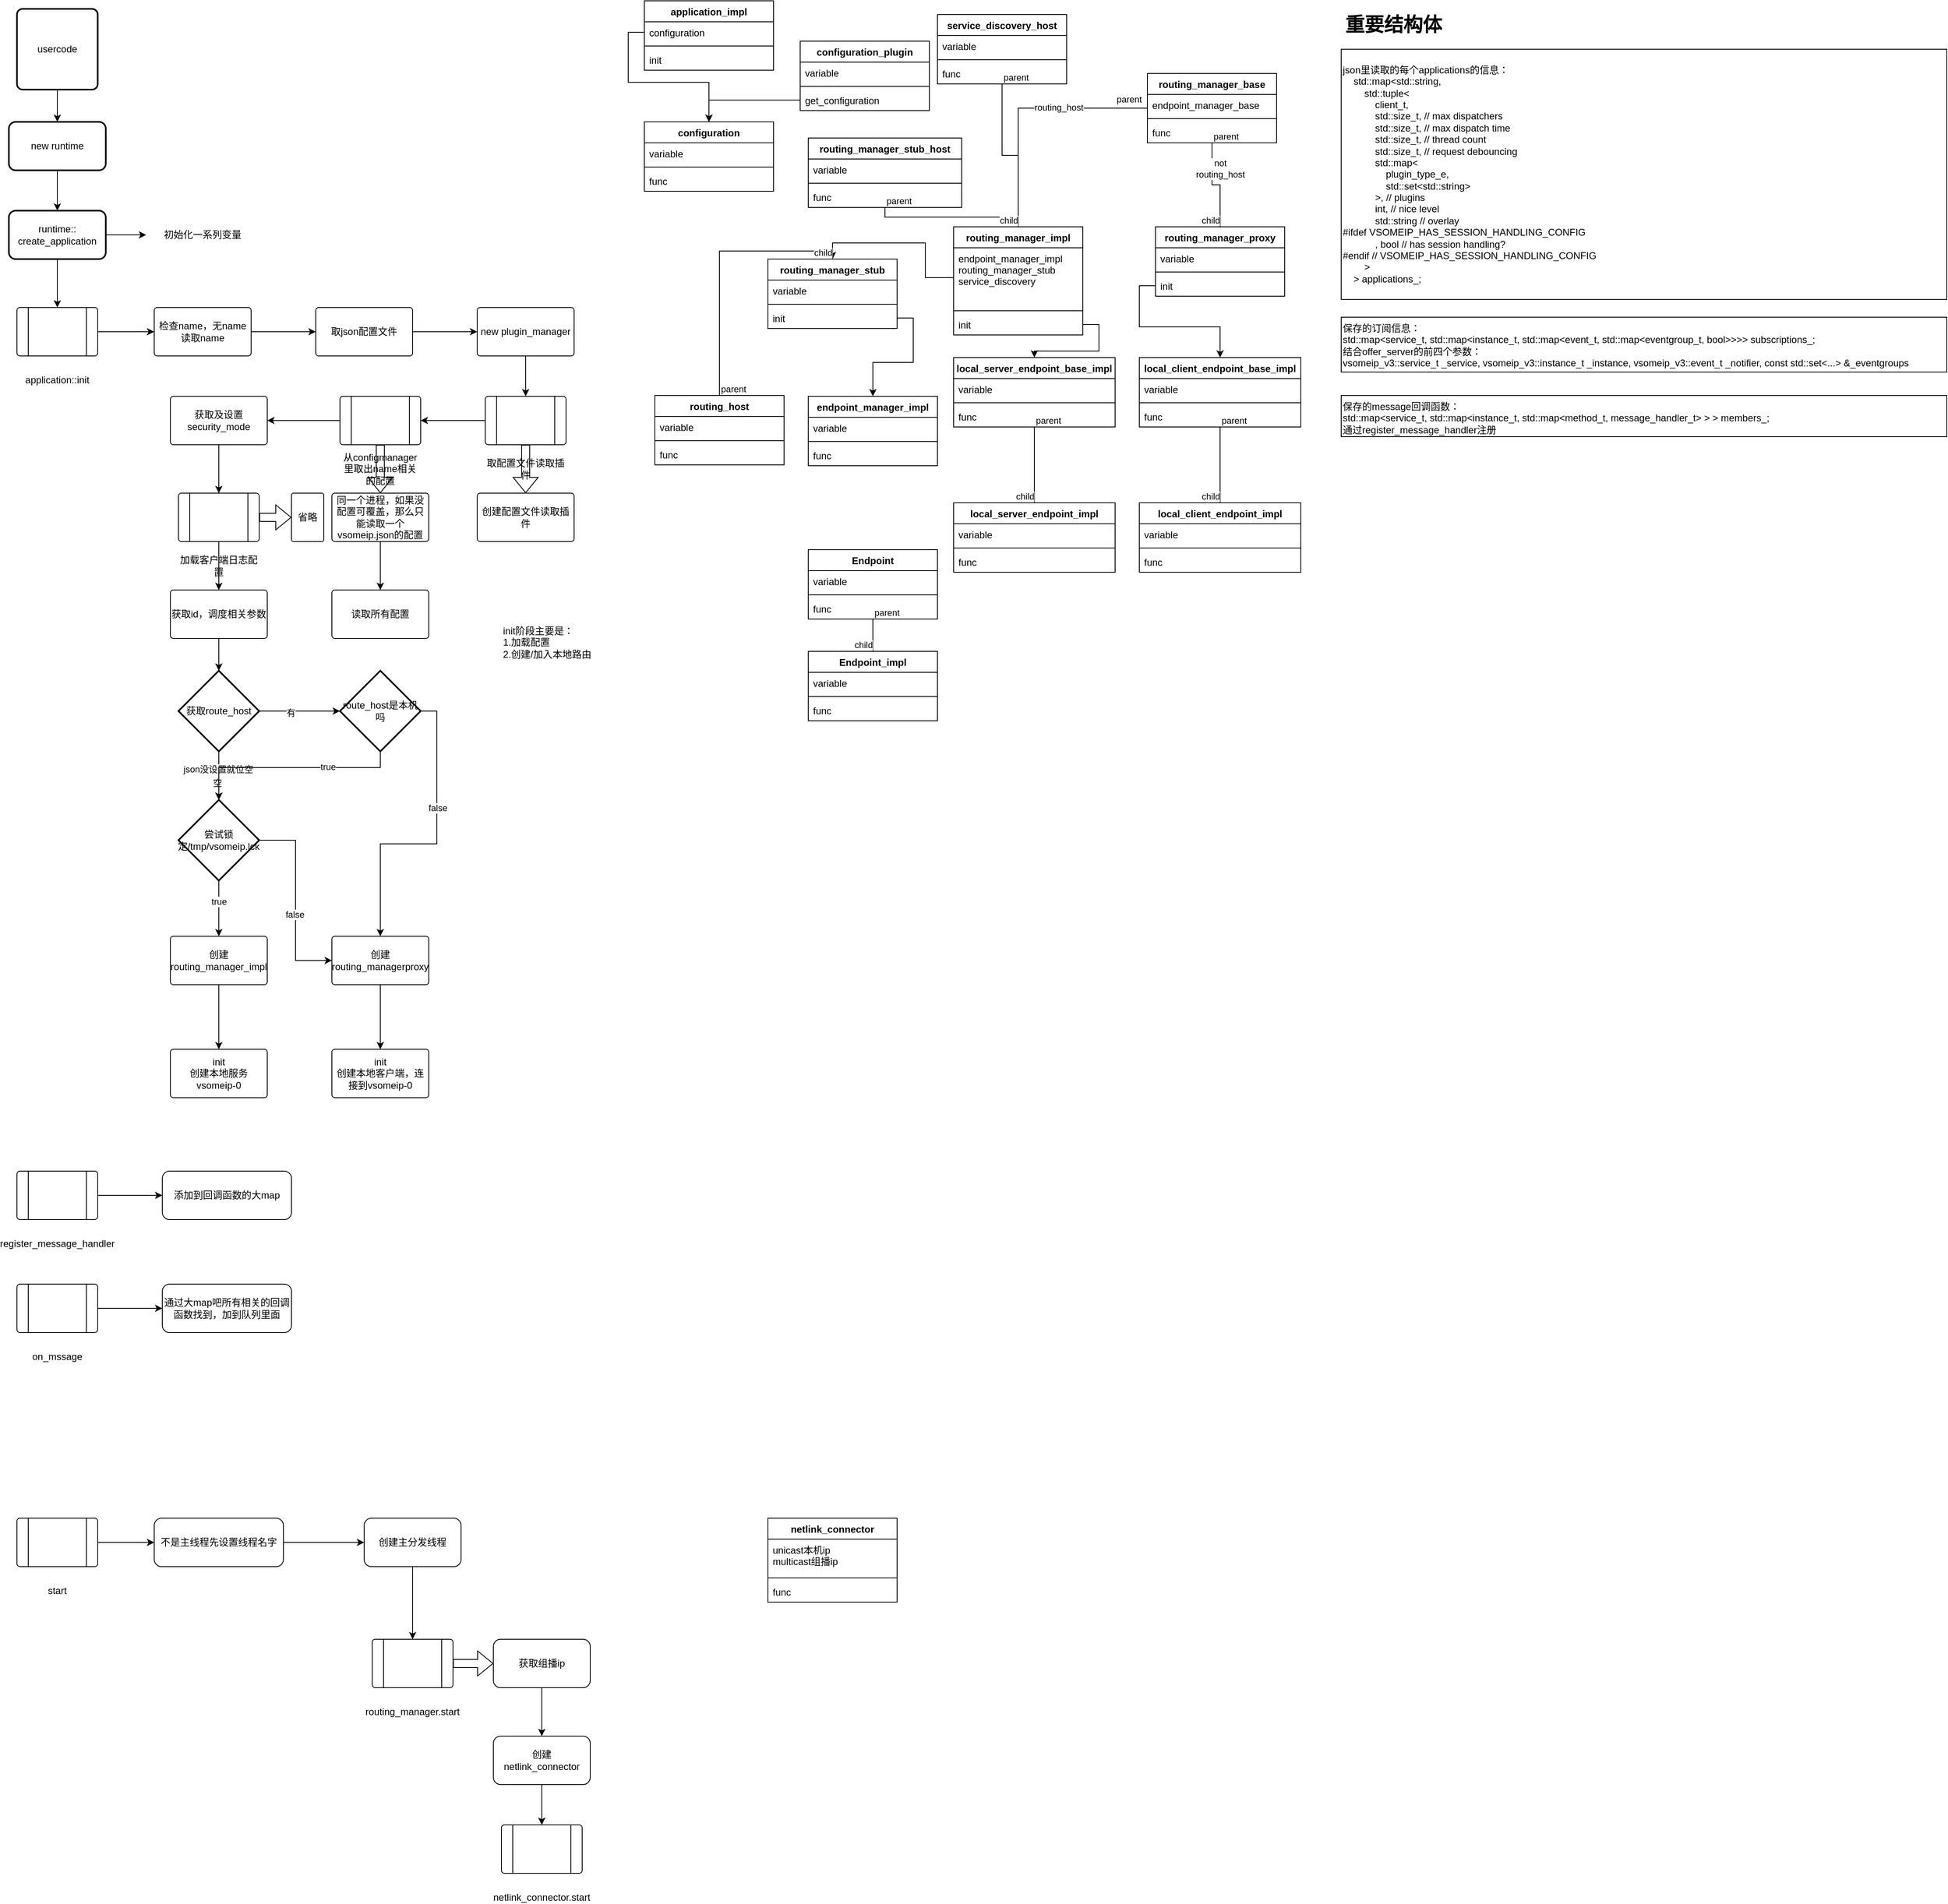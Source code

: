 <mxfile version="18.0.6" type="device"><diagram id="hZ1pwESrEa6yOBvcoKNQ" name="第 1 页"><mxGraphModel dx="1420" dy="855" grid="1" gridSize="10" guides="1" tooltips="1" connect="1" arrows="1" fold="1" page="1" pageScale="1" pageWidth="827" pageHeight="1169" math="0" shadow="0"><root><mxCell id="0"/><mxCell id="1" parent="0"/><mxCell id="PHaHYetW0oinVQVFptwg-19" style="edgeStyle=orthogonalEdgeStyle;rounded=0;orthogonalLoop=1;jettySize=auto;html=1;" parent="1" source="PHaHYetW0oinVQVFptwg-8" target="PHaHYetW0oinVQVFptwg-18" edge="1"><mxGeometry relative="1" as="geometry"/></mxCell><mxCell id="PHaHYetW0oinVQVFptwg-21" value="" style="edgeStyle=orthogonalEdgeStyle;rounded=0;orthogonalLoop=1;jettySize=auto;html=1;entryX=0.5;entryY=0;entryDx=0;entryDy=0;" parent="1" source="PHaHYetW0oinVQVFptwg-8" target="PHaHYetW0oinVQVFptwg-22" edge="1"><mxGeometry relative="1" as="geometry"><mxPoint x="100" y="410" as="targetPoint"/></mxGeometry></mxCell><mxCell id="PHaHYetW0oinVQVFptwg-8" value="runtime:: create_application" style="whiteSpace=wrap;html=1;rounded=1;arcSize=14;strokeWidth=2;" parent="1" vertex="1"><mxGeometry x="40" y="270" width="120" height="60" as="geometry"/></mxCell><mxCell id="PHaHYetW0oinVQVFptwg-15" style="edgeStyle=orthogonalEdgeStyle;rounded=0;orthogonalLoop=1;jettySize=auto;html=1;" parent="1" source="PHaHYetW0oinVQVFptwg-11" target="PHaHYetW0oinVQVFptwg-8" edge="1"><mxGeometry relative="1" as="geometry"/></mxCell><mxCell id="PHaHYetW0oinVQVFptwg-11" value="new runtime" style="whiteSpace=wrap;html=1;rounded=1;arcSize=14;strokeWidth=2;" parent="1" vertex="1"><mxGeometry x="40" y="160" width="120" height="60" as="geometry"/></mxCell><mxCell id="PHaHYetW0oinVQVFptwg-14" style="edgeStyle=orthogonalEdgeStyle;rounded=0;orthogonalLoop=1;jettySize=auto;html=1;" parent="1" source="PHaHYetW0oinVQVFptwg-13" target="PHaHYetW0oinVQVFptwg-11" edge="1"><mxGeometry relative="1" as="geometry"/></mxCell><mxCell id="PHaHYetW0oinVQVFptwg-13" value="usercode" style="rounded=1;whiteSpace=wrap;html=1;absoluteArcSize=1;arcSize=14;strokeWidth=2;" parent="1" vertex="1"><mxGeometry x="50" y="20" width="100" height="100" as="geometry"/></mxCell><mxCell id="PHaHYetW0oinVQVFptwg-18" value="初始化一系列变量" style="text;html=1;strokeColor=none;fillColor=none;align=center;verticalAlign=middle;whiteSpace=wrap;rounded=0;" parent="1" vertex="1"><mxGeometry x="210" y="285" width="140" height="30" as="geometry"/></mxCell><mxCell id="PHaHYetW0oinVQVFptwg-24" value="" style="edgeStyle=orthogonalEdgeStyle;rounded=0;orthogonalLoop=1;jettySize=auto;html=1;" parent="1" source="PHaHYetW0oinVQVFptwg-22" target="PHaHYetW0oinVQVFptwg-23" edge="1"><mxGeometry relative="1" as="geometry"/></mxCell><mxCell id="PHaHYetW0oinVQVFptwg-22" value="application::init" style="verticalLabelPosition=bottom;verticalAlign=middle;html=1;shape=process;whiteSpace=wrap;rounded=1;size=0.14;arcSize=6;" parent="1" vertex="1"><mxGeometry x="50" y="390" width="100" height="60" as="geometry"/></mxCell><mxCell id="PHaHYetW0oinVQVFptwg-26" value="" style="edgeStyle=orthogonalEdgeStyle;rounded=0;orthogonalLoop=1;jettySize=auto;html=1;verticalAlign=middle;" parent="1" source="PHaHYetW0oinVQVFptwg-23" target="PHaHYetW0oinVQVFptwg-25" edge="1"><mxGeometry relative="1" as="geometry"/></mxCell><mxCell id="PHaHYetW0oinVQVFptwg-23" value="检查name，无name读取name" style="whiteSpace=wrap;html=1;verticalAlign=middle;rounded=1;arcSize=6;" parent="1" vertex="1"><mxGeometry x="220" y="390" width="120" height="60" as="geometry"/></mxCell><mxCell id="PHaHYetW0oinVQVFptwg-28" value="" style="edgeStyle=orthogonalEdgeStyle;rounded=0;orthogonalLoop=1;jettySize=auto;html=1;verticalAlign=middle;" parent="1" source="PHaHYetW0oinVQVFptwg-25" target="PHaHYetW0oinVQVFptwg-27" edge="1"><mxGeometry relative="1" as="geometry"/></mxCell><mxCell id="PHaHYetW0oinVQVFptwg-25" value="取json配置文件" style="whiteSpace=wrap;html=1;verticalAlign=middle;rounded=1;arcSize=6;" parent="1" vertex="1"><mxGeometry x="420" y="390" width="120" height="60" as="geometry"/></mxCell><mxCell id="PHaHYetW0oinVQVFptwg-30" value="" style="edgeStyle=orthogonalEdgeStyle;rounded=0;orthogonalLoop=1;jettySize=auto;html=1;entryX=0.5;entryY=0;entryDx=0;entryDy=0;verticalAlign=middle;" parent="1" source="PHaHYetW0oinVQVFptwg-27" target="PHaHYetW0oinVQVFptwg-33" edge="1"><mxGeometry relative="1" as="geometry"><mxPoint x="680" y="500" as="targetPoint"/></mxGeometry></mxCell><mxCell id="PHaHYetW0oinVQVFptwg-27" value="new plugin_manager" style="whiteSpace=wrap;html=1;verticalAlign=middle;rounded=1;arcSize=6;" parent="1" vertex="1"><mxGeometry x="620" y="390" width="120" height="60" as="geometry"/></mxCell><mxCell id="PHaHYetW0oinVQVFptwg-31" value="创建配置文件读取插件" style="whiteSpace=wrap;html=1;verticalAlign=middle;rounded=1;arcSize=6;" parent="1" vertex="1"><mxGeometry x="620" y="620" width="120" height="60" as="geometry"/></mxCell><mxCell id="PHaHYetW0oinVQVFptwg-35" value="" style="edgeStyle=orthogonalEdgeStyle;rounded=0;orthogonalLoop=1;jettySize=auto;html=1;verticalAlign=middle;entryX=1;entryY=0.5;entryDx=0;entryDy=0;" parent="1" source="PHaHYetW0oinVQVFptwg-33" target="PIVDaaYjUaBzCKGBTvKi-3" edge="1"><mxGeometry relative="1" as="geometry"><mxPoint x="560" y="530" as="targetPoint"/></mxGeometry></mxCell><mxCell id="PHaHYetW0oinVQVFptwg-33" value="&lt;span style=&quot;&quot;&gt;取配置文件读取插件&lt;/span&gt;" style="verticalLabelPosition=bottom;verticalAlign=middle;html=1;shape=process;whiteSpace=wrap;rounded=1;size=0.14;arcSize=6;" parent="1" vertex="1"><mxGeometry x="630" y="500" width="100" height="60" as="geometry"/></mxCell><mxCell id="PHaHYetW0oinVQVFptwg-37" value="" style="edgeStyle=orthogonalEdgeStyle;rounded=0;orthogonalLoop=1;jettySize=auto;html=1;verticalAlign=middle;exitX=0;exitY=0.5;exitDx=0;exitDy=0;" parent="1" source="PIVDaaYjUaBzCKGBTvKi-3" target="PHaHYetW0oinVQVFptwg-36" edge="1"><mxGeometry relative="1" as="geometry"><mxPoint x="440" y="530" as="sourcePoint"/></mxGeometry></mxCell><mxCell id="PHaHYetW0oinVQVFptwg-41" style="edgeStyle=orthogonalEdgeStyle;rounded=0;orthogonalLoop=1;jettySize=auto;html=1;" parent="1" source="PHaHYetW0oinVQVFptwg-36" target="PHaHYetW0oinVQVFptwg-38" edge="1"><mxGeometry relative="1" as="geometry"/></mxCell><mxCell id="PHaHYetW0oinVQVFptwg-36" value="获取及设置security_mode" style="whiteSpace=wrap;html=1;verticalAlign=middle;rounded=1;arcSize=6;" parent="1" vertex="1"><mxGeometry x="240" y="500" width="120" height="60" as="geometry"/></mxCell><mxCell id="PHaHYetW0oinVQVFptwg-43" value="" style="edgeStyle=orthogonalEdgeStyle;rounded=0;orthogonalLoop=1;jettySize=auto;html=1;" parent="1" source="PHaHYetW0oinVQVFptwg-38" target="PHaHYetW0oinVQVFptwg-42" edge="1"><mxGeometry relative="1" as="geometry"/></mxCell><mxCell id="PHaHYetW0oinVQVFptwg-38" value="&lt;span style=&quot;&quot;&gt;加载客户端日志配置&lt;/span&gt;" style="verticalLabelPosition=bottom;verticalAlign=middle;html=1;shape=process;whiteSpace=wrap;rounded=1;size=0.14;arcSize=6;" parent="1" vertex="1"><mxGeometry x="250" y="620" width="100" height="60" as="geometry"/></mxCell><mxCell id="PHaHYetW0oinVQVFptwg-45" value="" style="edgeStyle=orthogonalEdgeStyle;rounded=0;orthogonalLoop=1;jettySize=auto;html=1;entryX=0.5;entryY=0;entryDx=0;entryDy=0;entryPerimeter=0;" parent="1" source="PHaHYetW0oinVQVFptwg-42" target="PHaHYetW0oinVQVFptwg-48" edge="1"><mxGeometry relative="1" as="geometry"><mxPoint x="480" y="740" as="targetPoint"/></mxGeometry></mxCell><mxCell id="PHaHYetW0oinVQVFptwg-42" value="获取id，调度相关参数" style="whiteSpace=wrap;html=1;rounded=1;arcSize=6;" parent="1" vertex="1"><mxGeometry x="240" y="740" width="120" height="60" as="geometry"/></mxCell><mxCell id="PHaHYetW0oinVQVFptwg-50" value="" style="edgeStyle=orthogonalEdgeStyle;rounded=0;orthogonalLoop=1;jettySize=auto;html=1;entryX=0.5;entryY=0;entryDx=0;entryDy=0;entryPerimeter=0;" parent="1" source="PHaHYetW0oinVQVFptwg-48" target="PHaHYetW0oinVQVFptwg-54" edge="1"><mxGeometry relative="1" as="geometry"><mxPoint x="300" y="1100" as="targetPoint"/></mxGeometry></mxCell><mxCell id="PHaHYetW0oinVQVFptwg-52" value="json没设置就位空" style="edgeLabel;html=1;align=center;verticalAlign=middle;resizable=0;points=[];" parent="PHaHYetW0oinVQVFptwg-50" vertex="1" connectable="0"><mxGeometry x="-0.27" y="-1" relative="1" as="geometry"><mxPoint as="offset"/></mxGeometry></mxCell><mxCell id="PHaHYetW0oinVQVFptwg-53" value="空" style="edgeLabel;html=1;align=center;verticalAlign=middle;resizable=0;points=[];" parent="PHaHYetW0oinVQVFptwg-50" vertex="1" connectable="0"><mxGeometry x="0.287" y="-2" relative="1" as="geometry"><mxPoint as="offset"/></mxGeometry></mxCell><mxCell id="h8trxoPsReMonBOY_oWZ-170" value="" style="edgeStyle=orthogonalEdgeStyle;rounded=0;orthogonalLoop=1;jettySize=auto;html=1;" edge="1" parent="1" source="PHaHYetW0oinVQVFptwg-48" target="h8trxoPsReMonBOY_oWZ-169"><mxGeometry relative="1" as="geometry"/></mxCell><mxCell id="h8trxoPsReMonBOY_oWZ-171" value="有" style="edgeLabel;html=1;align=center;verticalAlign=middle;resizable=0;points=[];" vertex="1" connectable="0" parent="h8trxoPsReMonBOY_oWZ-170"><mxGeometry x="-0.219" y="-2" relative="1" as="geometry"><mxPoint as="offset"/></mxGeometry></mxCell><mxCell id="PHaHYetW0oinVQVFptwg-48" value="获取route_host" style="strokeWidth=2;html=1;shape=mxgraph.flowchart.decision;whiteSpace=wrap;" parent="1" vertex="1"><mxGeometry x="250" y="840" width="100" height="100" as="geometry"/></mxCell><mxCell id="PIVDaaYjUaBzCKGBTvKi-10" style="edgeStyle=orthogonalEdgeStyle;rounded=0;orthogonalLoop=1;jettySize=auto;html=1;" parent="1" source="PHaHYetW0oinVQVFptwg-54" target="PHaHYetW0oinVQVFptwg-58" edge="1"><mxGeometry relative="1" as="geometry"/></mxCell><mxCell id="PIVDaaYjUaBzCKGBTvKi-11" value="true" style="edgeLabel;html=1;align=center;verticalAlign=middle;resizable=0;points=[];" parent="PIVDaaYjUaBzCKGBTvKi-10" vertex="1" connectable="0"><mxGeometry x="-0.26" relative="1" as="geometry"><mxPoint as="offset"/></mxGeometry></mxCell><mxCell id="PIVDaaYjUaBzCKGBTvKi-14" style="edgeStyle=orthogonalEdgeStyle;rounded=0;orthogonalLoop=1;jettySize=auto;html=1;entryX=0;entryY=0.5;entryDx=0;entryDy=0;" parent="1" source="PHaHYetW0oinVQVFptwg-54" target="PIVDaaYjUaBzCKGBTvKi-13" edge="1"><mxGeometry relative="1" as="geometry"/></mxCell><mxCell id="PIVDaaYjUaBzCKGBTvKi-15" value="false" style="edgeLabel;html=1;align=center;verticalAlign=middle;resizable=0;points=[];" parent="PIVDaaYjUaBzCKGBTvKi-14" vertex="1" connectable="0"><mxGeometry x="0.144" y="-1" relative="1" as="geometry"><mxPoint as="offset"/></mxGeometry></mxCell><mxCell id="PHaHYetW0oinVQVFptwg-54" value="&lt;span style=&quot;&quot;&gt;尝试锁定/tmp/vsomeip.lck&lt;/span&gt;" style="strokeWidth=2;html=1;shape=mxgraph.flowchart.decision;whiteSpace=wrap;" parent="1" vertex="1"><mxGeometry x="250" y="1000" width="100" height="100" as="geometry"/></mxCell><mxCell id="PIVDaaYjUaBzCKGBTvKi-17" value="" style="edgeStyle=orthogonalEdgeStyle;rounded=0;orthogonalLoop=1;jettySize=auto;html=1;" parent="1" source="PHaHYetW0oinVQVFptwg-58" target="PIVDaaYjUaBzCKGBTvKi-16" edge="1"><mxGeometry relative="1" as="geometry"/></mxCell><mxCell id="PHaHYetW0oinVQVFptwg-58" value="创建routing_manager_impl" style="whiteSpace=wrap;html=1;verticalAlign=middle;rounded=1;arcSize=6;" parent="1" vertex="1"><mxGeometry x="240" y="1169" width="120" height="60" as="geometry"/></mxCell><mxCell id="PIVDaaYjUaBzCKGBTvKi-5" value="" style="edgeStyle=orthogonalEdgeStyle;rounded=0;orthogonalLoop=1;jettySize=auto;html=1;" parent="1" source="PIVDaaYjUaBzCKGBTvKi-1" target="PIVDaaYjUaBzCKGBTvKi-4" edge="1"><mxGeometry relative="1" as="geometry"/></mxCell><mxCell id="PIVDaaYjUaBzCKGBTvKi-1" value="&lt;span style=&quot;&quot;&gt;同一个进程，如果没配置可覆盖，那么只能读取一个vsomeip.json的配置&lt;/span&gt;" style="whiteSpace=wrap;html=1;rounded=1;arcSize=6;" parent="1" vertex="1"><mxGeometry x="440" y="620" width="120" height="60" as="geometry"/></mxCell><mxCell id="PIVDaaYjUaBzCKGBTvKi-3" value="从configmanager里取出name相关的配置" style="verticalLabelPosition=bottom;verticalAlign=middle;html=1;shape=process;whiteSpace=wrap;rounded=1;size=0.14;arcSize=6;" parent="1" vertex="1"><mxGeometry x="450" y="500" width="100" height="60" as="geometry"/></mxCell><mxCell id="PIVDaaYjUaBzCKGBTvKi-4" value="读取所有配置" style="whiteSpace=wrap;html=1;rounded=1;arcSize=6;" parent="1" vertex="1"><mxGeometry x="440" y="740" width="120" height="60" as="geometry"/></mxCell><mxCell id="PIVDaaYjUaBzCKGBTvKi-6" value="省略" style="whiteSpace=wrap;html=1;rounded=1;arcSize=6;" parent="1" vertex="1"><mxGeometry x="390" y="620" width="40" height="60" as="geometry"/></mxCell><mxCell id="PIVDaaYjUaBzCKGBTvKi-8" value="&lt;div&gt;init阶段主要是：&lt;/div&gt;&lt;div&gt;1.加载配置&lt;/div&gt;&lt;div&gt;2.创建/加入本地路由&lt;/div&gt;" style="text;html=1;align=left;verticalAlign=middle;whiteSpace=wrap;rounded=0;strokeColor=none;" parent="1" vertex="1"><mxGeometry x="650" y="740" width="160" height="130" as="geometry"/></mxCell><mxCell id="h8trxoPsReMonBOY_oWZ-166" value="" style="edgeStyle=orthogonalEdgeStyle;rounded=0;orthogonalLoop=1;jettySize=auto;html=1;" edge="1" parent="1" source="PIVDaaYjUaBzCKGBTvKi-13" target="h8trxoPsReMonBOY_oWZ-165"><mxGeometry relative="1" as="geometry"/></mxCell><mxCell id="PIVDaaYjUaBzCKGBTvKi-13" value="创建routing_managerproxy" style="whiteSpace=wrap;html=1;verticalAlign=middle;rounded=1;arcSize=6;" parent="1" vertex="1"><mxGeometry x="440" y="1169" width="120" height="60" as="geometry"/></mxCell><mxCell id="PIVDaaYjUaBzCKGBTvKi-16" value="init&lt;br&gt;创建本地服务vsomeip-0" style="whiteSpace=wrap;html=1;rounded=1;arcSize=6;" parent="1" vertex="1"><mxGeometry x="240" y="1309" width="120" height="60" as="geometry"/></mxCell><mxCell id="h8trxoPsReMonBOY_oWZ-46" value="application_impl" style="swimlane;fontStyle=1;align=center;verticalAlign=top;childLayout=stackLayout;horizontal=1;startSize=26;horizontalStack=0;resizeParent=1;resizeParentMax=0;resizeLast=0;collapsible=1;marginBottom=0;" vertex="1" parent="1"><mxGeometry x="827" y="10" width="160" height="86" as="geometry"/></mxCell><mxCell id="h8trxoPsReMonBOY_oWZ-47" value="configuration&#10;&#10;" style="text;strokeColor=none;fillColor=none;align=left;verticalAlign=top;spacingLeft=4;spacingRight=4;overflow=hidden;rotatable=0;points=[[0,0.5],[1,0.5]];portConstraint=eastwest;" vertex="1" parent="h8trxoPsReMonBOY_oWZ-46"><mxGeometry y="26" width="160" height="26" as="geometry"/></mxCell><mxCell id="h8trxoPsReMonBOY_oWZ-48" value="" style="line;strokeWidth=1;fillColor=none;align=left;verticalAlign=middle;spacingTop=-1;spacingLeft=3;spacingRight=3;rotatable=0;labelPosition=right;points=[];portConstraint=eastwest;" vertex="1" parent="h8trxoPsReMonBOY_oWZ-46"><mxGeometry y="52" width="160" height="8" as="geometry"/></mxCell><mxCell id="h8trxoPsReMonBOY_oWZ-49" value="init" style="text;strokeColor=none;fillColor=none;align=left;verticalAlign=top;spacingLeft=4;spacingRight=4;overflow=hidden;rotatable=0;points=[[0,0.5],[1,0.5]];portConstraint=eastwest;" vertex="1" parent="h8trxoPsReMonBOY_oWZ-46"><mxGeometry y="60" width="160" height="26" as="geometry"/></mxCell><mxCell id="h8trxoPsReMonBOY_oWZ-54" value="configuration_plugin&#10;&#10;" style="swimlane;fontStyle=1;align=center;verticalAlign=top;childLayout=stackLayout;horizontal=1;startSize=26;horizontalStack=0;resizeParent=1;resizeParentMax=0;resizeLast=0;collapsible=1;marginBottom=0;" vertex="1" parent="1"><mxGeometry x="1020" y="60" width="160" height="86" as="geometry"/></mxCell><mxCell id="h8trxoPsReMonBOY_oWZ-55" value="variable" style="text;strokeColor=none;fillColor=none;align=left;verticalAlign=top;spacingLeft=4;spacingRight=4;overflow=hidden;rotatable=0;points=[[0,0.5],[1,0.5]];portConstraint=eastwest;" vertex="1" parent="h8trxoPsReMonBOY_oWZ-54"><mxGeometry y="26" width="160" height="26" as="geometry"/></mxCell><mxCell id="h8trxoPsReMonBOY_oWZ-56" value="" style="line;strokeWidth=1;fillColor=none;align=left;verticalAlign=middle;spacingTop=-1;spacingLeft=3;spacingRight=3;rotatable=0;labelPosition=right;points=[];portConstraint=eastwest;" vertex="1" parent="h8trxoPsReMonBOY_oWZ-54"><mxGeometry y="52" width="160" height="8" as="geometry"/></mxCell><mxCell id="h8trxoPsReMonBOY_oWZ-57" value="get_configuration" style="text;strokeColor=none;fillColor=none;align=left;verticalAlign=top;spacingLeft=4;spacingRight=4;overflow=hidden;rotatable=0;points=[[0,0.5],[1,0.5]];portConstraint=eastwest;" vertex="1" parent="h8trxoPsReMonBOY_oWZ-54"><mxGeometry y="60" width="160" height="26" as="geometry"/></mxCell><mxCell id="h8trxoPsReMonBOY_oWZ-58" value="configuration" style="swimlane;fontStyle=1;align=center;verticalAlign=top;childLayout=stackLayout;horizontal=1;startSize=26;horizontalStack=0;resizeParent=1;resizeParentMax=0;resizeLast=0;collapsible=1;marginBottom=0;" vertex="1" parent="1"><mxGeometry x="827" y="160" width="160" height="86" as="geometry"/></mxCell><mxCell id="h8trxoPsReMonBOY_oWZ-59" value="variable" style="text;strokeColor=none;fillColor=none;align=left;verticalAlign=top;spacingLeft=4;spacingRight=4;overflow=hidden;rotatable=0;points=[[0,0.5],[1,0.5]];portConstraint=eastwest;" vertex="1" parent="h8trxoPsReMonBOY_oWZ-58"><mxGeometry y="26" width="160" height="26" as="geometry"/></mxCell><mxCell id="h8trxoPsReMonBOY_oWZ-60" value="" style="line;strokeWidth=1;fillColor=none;align=left;verticalAlign=middle;spacingTop=-1;spacingLeft=3;spacingRight=3;rotatable=0;labelPosition=right;points=[];portConstraint=eastwest;" vertex="1" parent="h8trxoPsReMonBOY_oWZ-58"><mxGeometry y="52" width="160" height="8" as="geometry"/></mxCell><mxCell id="h8trxoPsReMonBOY_oWZ-61" value="func" style="text;strokeColor=none;fillColor=none;align=left;verticalAlign=top;spacingLeft=4;spacingRight=4;overflow=hidden;rotatable=0;points=[[0,0.5],[1,0.5]];portConstraint=eastwest;" vertex="1" parent="h8trxoPsReMonBOY_oWZ-58"><mxGeometry y="60" width="160" height="26" as="geometry"/></mxCell><mxCell id="h8trxoPsReMonBOY_oWZ-62" value="routing_manager_impl" style="swimlane;fontStyle=1;align=center;verticalAlign=top;childLayout=stackLayout;horizontal=1;startSize=26;horizontalStack=0;resizeParent=1;resizeParentMax=0;resizeLast=0;collapsible=1;marginBottom=0;" vertex="1" parent="1"><mxGeometry x="1210" y="290" width="160" height="134" as="geometry"/></mxCell><mxCell id="h8trxoPsReMonBOY_oWZ-63" value="endpoint_manager_impl&#10;routing_manager_stub&#10;service_discovery" style="text;strokeColor=none;fillColor=none;align=left;verticalAlign=top;spacingLeft=4;spacingRight=4;overflow=hidden;rotatable=0;points=[[0,0.5],[1,0.5]];portConstraint=eastwest;" vertex="1" parent="h8trxoPsReMonBOY_oWZ-62"><mxGeometry y="26" width="160" height="74" as="geometry"/></mxCell><mxCell id="h8trxoPsReMonBOY_oWZ-64" value="" style="line;strokeWidth=1;fillColor=none;align=left;verticalAlign=middle;spacingTop=-1;spacingLeft=3;spacingRight=3;rotatable=0;labelPosition=right;points=[];portConstraint=eastwest;" vertex="1" parent="h8trxoPsReMonBOY_oWZ-62"><mxGeometry y="100" width="160" height="8" as="geometry"/></mxCell><mxCell id="h8trxoPsReMonBOY_oWZ-65" value="init" style="text;strokeColor=none;fillColor=none;align=left;verticalAlign=top;spacingLeft=4;spacingRight=4;overflow=hidden;rotatable=0;points=[[0,0.5],[1,0.5]];portConstraint=eastwest;" vertex="1" parent="h8trxoPsReMonBOY_oWZ-62"><mxGeometry y="108" width="160" height="26" as="geometry"/></mxCell><mxCell id="h8trxoPsReMonBOY_oWZ-66" value="routing_manager_base" style="swimlane;fontStyle=1;align=center;verticalAlign=top;childLayout=stackLayout;horizontal=1;startSize=26;horizontalStack=0;resizeParent=1;resizeParentMax=0;resizeLast=0;collapsible=1;marginBottom=0;" vertex="1" parent="1"><mxGeometry x="1450" y="100" width="160" height="86" as="geometry"/></mxCell><mxCell id="h8trxoPsReMonBOY_oWZ-67" value="endpoint_manager_base" style="text;strokeColor=none;fillColor=none;align=left;verticalAlign=top;spacingLeft=4;spacingRight=4;overflow=hidden;rotatable=0;points=[[0,0.5],[1,0.5]];portConstraint=eastwest;" vertex="1" parent="h8trxoPsReMonBOY_oWZ-66"><mxGeometry y="26" width="160" height="26" as="geometry"/></mxCell><mxCell id="h8trxoPsReMonBOY_oWZ-68" value="" style="line;strokeWidth=1;fillColor=none;align=left;verticalAlign=middle;spacingTop=-1;spacingLeft=3;spacingRight=3;rotatable=0;labelPosition=right;points=[];portConstraint=eastwest;" vertex="1" parent="h8trxoPsReMonBOY_oWZ-66"><mxGeometry y="52" width="160" height="8" as="geometry"/></mxCell><mxCell id="h8trxoPsReMonBOY_oWZ-69" value="func" style="text;strokeColor=none;fillColor=none;align=left;verticalAlign=top;spacingLeft=4;spacingRight=4;overflow=hidden;rotatable=0;points=[[0,0.5],[1,0.5]];portConstraint=eastwest;" vertex="1" parent="h8trxoPsReMonBOY_oWZ-66"><mxGeometry y="60" width="160" height="26" as="geometry"/></mxCell><mxCell id="h8trxoPsReMonBOY_oWZ-70" value="endpoint_manager_impl" style="swimlane;fontStyle=1;align=center;verticalAlign=top;childLayout=stackLayout;horizontal=1;startSize=26;horizontalStack=0;resizeParent=1;resizeParentMax=0;resizeLast=0;collapsible=1;marginBottom=0;" vertex="1" parent="1"><mxGeometry x="1030" y="500" width="160" height="86" as="geometry"/></mxCell><mxCell id="h8trxoPsReMonBOY_oWZ-71" value="variable" style="text;strokeColor=none;fillColor=none;align=left;verticalAlign=top;spacingLeft=4;spacingRight=4;overflow=hidden;rotatable=0;points=[[0,0.5],[1,0.5]];portConstraint=eastwest;" vertex="1" parent="h8trxoPsReMonBOY_oWZ-70"><mxGeometry y="26" width="160" height="26" as="geometry"/></mxCell><mxCell id="h8trxoPsReMonBOY_oWZ-72" value="" style="line;strokeWidth=1;fillColor=none;align=left;verticalAlign=middle;spacingTop=-1;spacingLeft=3;spacingRight=3;rotatable=0;labelPosition=right;points=[];portConstraint=eastwest;" vertex="1" parent="h8trxoPsReMonBOY_oWZ-70"><mxGeometry y="52" width="160" height="8" as="geometry"/></mxCell><mxCell id="h8trxoPsReMonBOY_oWZ-73" value="func" style="text;strokeColor=none;fillColor=none;align=left;verticalAlign=top;spacingLeft=4;spacingRight=4;overflow=hidden;rotatable=0;points=[[0,0.5],[1,0.5]];portConstraint=eastwest;" vertex="1" parent="h8trxoPsReMonBOY_oWZ-70"><mxGeometry y="60" width="160" height="26" as="geometry"/></mxCell><mxCell id="h8trxoPsReMonBOY_oWZ-74" value="routing_manager_proxy" style="swimlane;fontStyle=1;align=center;verticalAlign=top;childLayout=stackLayout;horizontal=1;startSize=26;horizontalStack=0;resizeParent=1;resizeParentMax=0;resizeLast=0;collapsible=1;marginBottom=0;" vertex="1" parent="1"><mxGeometry x="1460" y="290" width="160" height="86" as="geometry"/></mxCell><mxCell id="h8trxoPsReMonBOY_oWZ-75" value="variable" style="text;strokeColor=none;fillColor=none;align=left;verticalAlign=top;spacingLeft=4;spacingRight=4;overflow=hidden;rotatable=0;points=[[0,0.5],[1,0.5]];portConstraint=eastwest;" vertex="1" parent="h8trxoPsReMonBOY_oWZ-74"><mxGeometry y="26" width="160" height="26" as="geometry"/></mxCell><mxCell id="h8trxoPsReMonBOY_oWZ-76" value="" style="line;strokeWidth=1;fillColor=none;align=left;verticalAlign=middle;spacingTop=-1;spacingLeft=3;spacingRight=3;rotatable=0;labelPosition=right;points=[];portConstraint=eastwest;" vertex="1" parent="h8trxoPsReMonBOY_oWZ-74"><mxGeometry y="52" width="160" height="8" as="geometry"/></mxCell><mxCell id="h8trxoPsReMonBOY_oWZ-77" value="init" style="text;strokeColor=none;fillColor=none;align=left;verticalAlign=top;spacingLeft=4;spacingRight=4;overflow=hidden;rotatable=0;points=[[0,0.5],[1,0.5]];portConstraint=eastwest;" vertex="1" parent="h8trxoPsReMonBOY_oWZ-74"><mxGeometry y="60" width="160" height="26" as="geometry"/></mxCell><mxCell id="h8trxoPsReMonBOY_oWZ-86" style="edgeStyle=orthogonalEdgeStyle;rounded=0;orthogonalLoop=1;jettySize=auto;html=1;" edge="1" parent="1" source="h8trxoPsReMonBOY_oWZ-47" target="h8trxoPsReMonBOY_oWZ-58"><mxGeometry relative="1" as="geometry"/></mxCell><mxCell id="h8trxoPsReMonBOY_oWZ-87" style="edgeStyle=orthogonalEdgeStyle;rounded=0;orthogonalLoop=1;jettySize=auto;html=1;entryX=0.5;entryY=0;entryDx=0;entryDy=0;" edge="1" parent="1" source="h8trxoPsReMonBOY_oWZ-57" target="h8trxoPsReMonBOY_oWZ-58"><mxGeometry relative="1" as="geometry"/></mxCell><mxCell id="h8trxoPsReMonBOY_oWZ-89" value="" style="endArrow=none;html=1;edgeStyle=orthogonalEdgeStyle;rounded=0;" edge="1" parent="1" source="h8trxoPsReMonBOY_oWZ-66" target="h8trxoPsReMonBOY_oWZ-62"><mxGeometry relative="1" as="geometry"><mxPoint x="1050" y="510" as="sourcePoint"/><mxPoint x="1210" y="510" as="targetPoint"/></mxGeometry></mxCell><mxCell id="h8trxoPsReMonBOY_oWZ-90" value="parent" style="edgeLabel;resizable=0;html=1;align=left;verticalAlign=bottom;" connectable="0" vertex="1" parent="h8trxoPsReMonBOY_oWZ-89"><mxGeometry x="-1" relative="1" as="geometry"><mxPoint x="-40" y="-3" as="offset"/></mxGeometry></mxCell><mxCell id="h8trxoPsReMonBOY_oWZ-91" value="child" style="edgeLabel;resizable=0;html=1;align=right;verticalAlign=bottom;" connectable="0" vertex="1" parent="h8trxoPsReMonBOY_oWZ-89"><mxGeometry x="1" relative="1" as="geometry"/></mxCell><mxCell id="h8trxoPsReMonBOY_oWZ-95" value="routing_host" style="edgeLabel;html=1;align=center;verticalAlign=middle;resizable=0;points=[];" vertex="1" connectable="0" parent="h8trxoPsReMonBOY_oWZ-89"><mxGeometry x="0.311" y="1" relative="1" as="geometry"><mxPoint x="49" y="-42" as="offset"/></mxGeometry></mxCell><mxCell id="h8trxoPsReMonBOY_oWZ-92" value="" style="endArrow=none;html=1;edgeStyle=orthogonalEdgeStyle;rounded=0;entryX=0.5;entryY=0;entryDx=0;entryDy=0;" edge="1" parent="1" source="h8trxoPsReMonBOY_oWZ-66" target="h8trxoPsReMonBOY_oWZ-74"><mxGeometry relative="1" as="geometry"><mxPoint x="1010" y="240" as="sourcePoint"/><mxPoint x="1170" y="240" as="targetPoint"/></mxGeometry></mxCell><mxCell id="h8trxoPsReMonBOY_oWZ-93" value="parent" style="edgeLabel;resizable=0;html=1;align=left;verticalAlign=bottom;" connectable="0" vertex="1" parent="h8trxoPsReMonBOY_oWZ-92"><mxGeometry x="-1" relative="1" as="geometry"/></mxCell><mxCell id="h8trxoPsReMonBOY_oWZ-94" value="child" style="edgeLabel;resizable=0;html=1;align=right;verticalAlign=bottom;" connectable="0" vertex="1" parent="h8trxoPsReMonBOY_oWZ-92"><mxGeometry x="1" relative="1" as="geometry"/></mxCell><mxCell id="h8trxoPsReMonBOY_oWZ-96" value="not&lt;br&gt;routing_host" style="edgeLabel;html=1;align=center;verticalAlign=middle;resizable=0;points=[];" vertex="1" connectable="0" parent="h8trxoPsReMonBOY_oWZ-92"><mxGeometry x="0.3" relative="1" as="geometry"><mxPoint y="-32" as="offset"/></mxGeometry></mxCell><mxCell id="h8trxoPsReMonBOY_oWZ-99" value="routing_host" style="swimlane;fontStyle=1;align=center;verticalAlign=top;childLayout=stackLayout;horizontal=1;startSize=26;horizontalStack=0;resizeParent=1;resizeParentMax=0;resizeLast=0;collapsible=1;marginBottom=0;" vertex="1" parent="1"><mxGeometry x="840" y="499" width="160" height="86" as="geometry"/></mxCell><mxCell id="h8trxoPsReMonBOY_oWZ-100" value="variable" style="text;strokeColor=none;fillColor=none;align=left;verticalAlign=top;spacingLeft=4;spacingRight=4;overflow=hidden;rotatable=0;points=[[0,0.5],[1,0.5]];portConstraint=eastwest;" vertex="1" parent="h8trxoPsReMonBOY_oWZ-99"><mxGeometry y="26" width="160" height="26" as="geometry"/></mxCell><mxCell id="h8trxoPsReMonBOY_oWZ-101" value="" style="line;strokeWidth=1;fillColor=none;align=left;verticalAlign=middle;spacingTop=-1;spacingLeft=3;spacingRight=3;rotatable=0;labelPosition=right;points=[];portConstraint=eastwest;" vertex="1" parent="h8trxoPsReMonBOY_oWZ-99"><mxGeometry y="52" width="160" height="8" as="geometry"/></mxCell><mxCell id="h8trxoPsReMonBOY_oWZ-102" value="func" style="text;strokeColor=none;fillColor=none;align=left;verticalAlign=top;spacingLeft=4;spacingRight=4;overflow=hidden;rotatable=0;points=[[0,0.5],[1,0.5]];portConstraint=eastwest;" vertex="1" parent="h8trxoPsReMonBOY_oWZ-99"><mxGeometry y="60" width="160" height="26" as="geometry"/></mxCell><mxCell id="h8trxoPsReMonBOY_oWZ-103" value="service_discovery_host" style="swimlane;fontStyle=1;align=center;verticalAlign=top;childLayout=stackLayout;horizontal=1;startSize=26;horizontalStack=0;resizeParent=1;resizeParentMax=0;resizeLast=0;collapsible=1;marginBottom=0;" vertex="1" parent="1"><mxGeometry x="1190" y="27" width="160" height="86" as="geometry"/></mxCell><mxCell id="h8trxoPsReMonBOY_oWZ-104" value="variable" style="text;strokeColor=none;fillColor=none;align=left;verticalAlign=top;spacingLeft=4;spacingRight=4;overflow=hidden;rotatable=0;points=[[0,0.5],[1,0.5]];portConstraint=eastwest;" vertex="1" parent="h8trxoPsReMonBOY_oWZ-103"><mxGeometry y="26" width="160" height="26" as="geometry"/></mxCell><mxCell id="h8trxoPsReMonBOY_oWZ-105" value="" style="line;strokeWidth=1;fillColor=none;align=left;verticalAlign=middle;spacingTop=-1;spacingLeft=3;spacingRight=3;rotatable=0;labelPosition=right;points=[];portConstraint=eastwest;" vertex="1" parent="h8trxoPsReMonBOY_oWZ-103"><mxGeometry y="52" width="160" height="8" as="geometry"/></mxCell><mxCell id="h8trxoPsReMonBOY_oWZ-106" value="func" style="text;strokeColor=none;fillColor=none;align=left;verticalAlign=top;spacingLeft=4;spacingRight=4;overflow=hidden;rotatable=0;points=[[0,0.5],[1,0.5]];portConstraint=eastwest;" vertex="1" parent="h8trxoPsReMonBOY_oWZ-103"><mxGeometry y="60" width="160" height="26" as="geometry"/></mxCell><mxCell id="h8trxoPsReMonBOY_oWZ-107" value="routing_manager_stub_host" style="swimlane;fontStyle=1;align=center;verticalAlign=top;childLayout=stackLayout;horizontal=1;startSize=26;horizontalStack=0;resizeParent=1;resizeParentMax=0;resizeLast=0;collapsible=1;marginBottom=0;" vertex="1" parent="1"><mxGeometry x="1030" y="180" width="190" height="86" as="geometry"/></mxCell><mxCell id="h8trxoPsReMonBOY_oWZ-108" value="variable" style="text;strokeColor=none;fillColor=none;align=left;verticalAlign=top;spacingLeft=4;spacingRight=4;overflow=hidden;rotatable=0;points=[[0,0.5],[1,0.5]];portConstraint=eastwest;" vertex="1" parent="h8trxoPsReMonBOY_oWZ-107"><mxGeometry y="26" width="190" height="26" as="geometry"/></mxCell><mxCell id="h8trxoPsReMonBOY_oWZ-109" value="" style="line;strokeWidth=1;fillColor=none;align=left;verticalAlign=middle;spacingTop=-1;spacingLeft=3;spacingRight=3;rotatable=0;labelPosition=right;points=[];portConstraint=eastwest;" vertex="1" parent="h8trxoPsReMonBOY_oWZ-107"><mxGeometry y="52" width="190" height="8" as="geometry"/></mxCell><mxCell id="h8trxoPsReMonBOY_oWZ-110" value="func" style="text;strokeColor=none;fillColor=none;align=left;verticalAlign=top;spacingLeft=4;spacingRight=4;overflow=hidden;rotatable=0;points=[[0,0.5],[1,0.5]];portConstraint=eastwest;" vertex="1" parent="h8trxoPsReMonBOY_oWZ-107"><mxGeometry y="60" width="190" height="26" as="geometry"/></mxCell><mxCell id="h8trxoPsReMonBOY_oWZ-111" value="routing_manager_stub" style="swimlane;fontStyle=1;align=center;verticalAlign=top;childLayout=stackLayout;horizontal=1;startSize=26;horizontalStack=0;resizeParent=1;resizeParentMax=0;resizeLast=0;collapsible=1;marginBottom=0;" vertex="1" parent="1"><mxGeometry x="980" y="330" width="160" height="86" as="geometry"/></mxCell><mxCell id="h8trxoPsReMonBOY_oWZ-112" value="variable" style="text;strokeColor=none;fillColor=none;align=left;verticalAlign=top;spacingLeft=4;spacingRight=4;overflow=hidden;rotatable=0;points=[[0,0.5],[1,0.5]];portConstraint=eastwest;" vertex="1" parent="h8trxoPsReMonBOY_oWZ-111"><mxGeometry y="26" width="160" height="26" as="geometry"/></mxCell><mxCell id="h8trxoPsReMonBOY_oWZ-113" value="" style="line;strokeWidth=1;fillColor=none;align=left;verticalAlign=middle;spacingTop=-1;spacingLeft=3;spacingRight=3;rotatable=0;labelPosition=right;points=[];portConstraint=eastwest;" vertex="1" parent="h8trxoPsReMonBOY_oWZ-111"><mxGeometry y="52" width="160" height="8" as="geometry"/></mxCell><mxCell id="h8trxoPsReMonBOY_oWZ-114" value="init" style="text;strokeColor=none;fillColor=none;align=left;verticalAlign=top;spacingLeft=4;spacingRight=4;overflow=hidden;rotatable=0;points=[[0,0.5],[1,0.5]];portConstraint=eastwest;" vertex="1" parent="h8trxoPsReMonBOY_oWZ-111"><mxGeometry y="60" width="160" height="26" as="geometry"/></mxCell><mxCell id="h8trxoPsReMonBOY_oWZ-115" style="edgeStyle=orthogonalEdgeStyle;rounded=0;orthogonalLoop=1;jettySize=auto;html=1;entryX=0.5;entryY=0;entryDx=0;entryDy=0;" edge="1" parent="1" source="h8trxoPsReMonBOY_oWZ-63" target="h8trxoPsReMonBOY_oWZ-111"><mxGeometry relative="1" as="geometry"/></mxCell><mxCell id="h8trxoPsReMonBOY_oWZ-116" value="" style="endArrow=none;html=1;edgeStyle=orthogonalEdgeStyle;rounded=0;" edge="1" parent="1" source="h8trxoPsReMonBOY_oWZ-103" target="h8trxoPsReMonBOY_oWZ-62"><mxGeometry relative="1" as="geometry"><mxPoint x="1420" y="170" as="sourcePoint"/><mxPoint x="1300" y="300" as="targetPoint"/></mxGeometry></mxCell><mxCell id="h8trxoPsReMonBOY_oWZ-117" value="parent" style="edgeLabel;resizable=0;html=1;align=left;verticalAlign=bottom;" connectable="0" vertex="1" parent="h8trxoPsReMonBOY_oWZ-116"><mxGeometry x="-1" relative="1" as="geometry"/></mxCell><mxCell id="h8trxoPsReMonBOY_oWZ-118" value="child" style="edgeLabel;resizable=0;html=1;align=right;verticalAlign=bottom;" connectable="0" vertex="1" parent="h8trxoPsReMonBOY_oWZ-116"><mxGeometry x="1" relative="1" as="geometry"/></mxCell><mxCell id="h8trxoPsReMonBOY_oWZ-120" value="" style="endArrow=none;html=1;edgeStyle=orthogonalEdgeStyle;rounded=0;" edge="1" parent="1" source="h8trxoPsReMonBOY_oWZ-107" target="h8trxoPsReMonBOY_oWZ-62"><mxGeometry relative="1" as="geometry"><mxPoint x="1430" y="180" as="sourcePoint"/><mxPoint x="1310" y="310" as="targetPoint"/></mxGeometry></mxCell><mxCell id="h8trxoPsReMonBOY_oWZ-121" value="parent" style="edgeLabel;resizable=0;html=1;align=left;verticalAlign=bottom;" connectable="0" vertex="1" parent="h8trxoPsReMonBOY_oWZ-120"><mxGeometry x="-1" relative="1" as="geometry"/></mxCell><mxCell id="h8trxoPsReMonBOY_oWZ-122" value="child" style="edgeLabel;resizable=0;html=1;align=right;verticalAlign=bottom;" connectable="0" vertex="1" parent="h8trxoPsReMonBOY_oWZ-120"><mxGeometry x="1" relative="1" as="geometry"/></mxCell><mxCell id="h8trxoPsReMonBOY_oWZ-125" value="local_server_endpoint_impl" style="swimlane;fontStyle=1;align=center;verticalAlign=top;childLayout=stackLayout;horizontal=1;startSize=26;horizontalStack=0;resizeParent=1;resizeParentMax=0;resizeLast=0;collapsible=1;marginBottom=0;" vertex="1" parent="1"><mxGeometry x="1210" y="632" width="200" height="86" as="geometry"/></mxCell><mxCell id="h8trxoPsReMonBOY_oWZ-126" value="variable" style="text;strokeColor=none;fillColor=none;align=left;verticalAlign=top;spacingLeft=4;spacingRight=4;overflow=hidden;rotatable=0;points=[[0,0.5],[1,0.5]];portConstraint=eastwest;" vertex="1" parent="h8trxoPsReMonBOY_oWZ-125"><mxGeometry y="26" width="200" height="26" as="geometry"/></mxCell><mxCell id="h8trxoPsReMonBOY_oWZ-127" value="" style="line;strokeWidth=1;fillColor=none;align=left;verticalAlign=middle;spacingTop=-1;spacingLeft=3;spacingRight=3;rotatable=0;labelPosition=right;points=[];portConstraint=eastwest;" vertex="1" parent="h8trxoPsReMonBOY_oWZ-125"><mxGeometry y="52" width="200" height="8" as="geometry"/></mxCell><mxCell id="h8trxoPsReMonBOY_oWZ-128" value="func" style="text;strokeColor=none;fillColor=none;align=left;verticalAlign=top;spacingLeft=4;spacingRight=4;overflow=hidden;rotatable=0;points=[[0,0.5],[1,0.5]];portConstraint=eastwest;" vertex="1" parent="h8trxoPsReMonBOY_oWZ-125"><mxGeometry y="60" width="200" height="26" as="geometry"/></mxCell><mxCell id="h8trxoPsReMonBOY_oWZ-129" value="" style="endArrow=none;html=1;edgeStyle=orthogonalEdgeStyle;rounded=0;entryX=0.5;entryY=0;entryDx=0;entryDy=0;" edge="1" parent="1" source="h8trxoPsReMonBOY_oWZ-99" target="h8trxoPsReMonBOY_oWZ-111"><mxGeometry relative="1" as="geometry"><mxPoint x="1210" y="-30" as="sourcePoint"/><mxPoint x="1300" y="300" as="targetPoint"/></mxGeometry></mxCell><mxCell id="h8trxoPsReMonBOY_oWZ-130" value="parent" style="edgeLabel;resizable=0;html=1;align=left;verticalAlign=bottom;" connectable="0" vertex="1" parent="h8trxoPsReMonBOY_oWZ-129"><mxGeometry x="-1" relative="1" as="geometry"/></mxCell><mxCell id="h8trxoPsReMonBOY_oWZ-131" value="child" style="edgeLabel;resizable=0;html=1;align=right;verticalAlign=bottom;" connectable="0" vertex="1" parent="h8trxoPsReMonBOY_oWZ-129"><mxGeometry x="1" relative="1" as="geometry"/></mxCell><mxCell id="h8trxoPsReMonBOY_oWZ-132" style="edgeStyle=orthogonalEdgeStyle;rounded=0;orthogonalLoop=1;jettySize=auto;html=1;" edge="1" parent="1" source="h8trxoPsReMonBOY_oWZ-114" target="h8trxoPsReMonBOY_oWZ-70"><mxGeometry relative="1" as="geometry"/></mxCell><mxCell id="h8trxoPsReMonBOY_oWZ-133" value="local_server_endpoint_base_impl" style="swimlane;fontStyle=1;align=center;verticalAlign=top;childLayout=stackLayout;horizontal=1;startSize=26;horizontalStack=0;resizeParent=1;resizeParentMax=0;resizeLast=0;collapsible=1;marginBottom=0;" vertex="1" parent="1"><mxGeometry x="1210" y="452" width="200" height="86" as="geometry"/></mxCell><mxCell id="h8trxoPsReMonBOY_oWZ-134" value="variable" style="text;strokeColor=none;fillColor=none;align=left;verticalAlign=top;spacingLeft=4;spacingRight=4;overflow=hidden;rotatable=0;points=[[0,0.5],[1,0.5]];portConstraint=eastwest;" vertex="1" parent="h8trxoPsReMonBOY_oWZ-133"><mxGeometry y="26" width="200" height="26" as="geometry"/></mxCell><mxCell id="h8trxoPsReMonBOY_oWZ-135" value="" style="line;strokeWidth=1;fillColor=none;align=left;verticalAlign=middle;spacingTop=-1;spacingLeft=3;spacingRight=3;rotatable=0;labelPosition=right;points=[];portConstraint=eastwest;" vertex="1" parent="h8trxoPsReMonBOY_oWZ-133"><mxGeometry y="52" width="200" height="8" as="geometry"/></mxCell><mxCell id="h8trxoPsReMonBOY_oWZ-136" value="func" style="text;strokeColor=none;fillColor=none;align=left;verticalAlign=top;spacingLeft=4;spacingRight=4;overflow=hidden;rotatable=0;points=[[0,0.5],[1,0.5]];portConstraint=eastwest;" vertex="1" parent="h8trxoPsReMonBOY_oWZ-133"><mxGeometry y="60" width="200" height="26" as="geometry"/></mxCell><mxCell id="h8trxoPsReMonBOY_oWZ-137" value="" style="endArrow=none;html=1;edgeStyle=orthogonalEdgeStyle;rounded=0;" edge="1" parent="1" source="h8trxoPsReMonBOY_oWZ-133" target="h8trxoPsReMonBOY_oWZ-125"><mxGeometry relative="1" as="geometry"><mxPoint x="991" y="730" as="sourcePoint"/><mxPoint x="1131" y="561" as="targetPoint"/></mxGeometry></mxCell><mxCell id="h8trxoPsReMonBOY_oWZ-138" value="parent" style="edgeLabel;resizable=0;html=1;align=left;verticalAlign=bottom;" connectable="0" vertex="1" parent="h8trxoPsReMonBOY_oWZ-137"><mxGeometry x="-1" relative="1" as="geometry"/></mxCell><mxCell id="h8trxoPsReMonBOY_oWZ-139" value="child" style="edgeLabel;resizable=0;html=1;align=right;verticalAlign=bottom;" connectable="0" vertex="1" parent="h8trxoPsReMonBOY_oWZ-137"><mxGeometry x="1" relative="1" as="geometry"/></mxCell><mxCell id="h8trxoPsReMonBOY_oWZ-141" value="Endpoint" style="swimlane;fontStyle=1;align=center;verticalAlign=top;childLayout=stackLayout;horizontal=1;startSize=26;horizontalStack=0;resizeParent=1;resizeParentMax=0;resizeLast=0;collapsible=1;marginBottom=0;" vertex="1" parent="1"><mxGeometry x="1030" y="690" width="160" height="86" as="geometry"/></mxCell><mxCell id="h8trxoPsReMonBOY_oWZ-142" value="variable" style="text;strokeColor=none;fillColor=none;align=left;verticalAlign=top;spacingLeft=4;spacingRight=4;overflow=hidden;rotatable=0;points=[[0,0.5],[1,0.5]];portConstraint=eastwest;" vertex="1" parent="h8trxoPsReMonBOY_oWZ-141"><mxGeometry y="26" width="160" height="26" as="geometry"/></mxCell><mxCell id="h8trxoPsReMonBOY_oWZ-143" value="" style="line;strokeWidth=1;fillColor=none;align=left;verticalAlign=middle;spacingTop=-1;spacingLeft=3;spacingRight=3;rotatable=0;labelPosition=right;points=[];portConstraint=eastwest;" vertex="1" parent="h8trxoPsReMonBOY_oWZ-141"><mxGeometry y="52" width="160" height="8" as="geometry"/></mxCell><mxCell id="h8trxoPsReMonBOY_oWZ-144" value="func" style="text;strokeColor=none;fillColor=none;align=left;verticalAlign=top;spacingLeft=4;spacingRight=4;overflow=hidden;rotatable=0;points=[[0,0.5],[1,0.5]];portConstraint=eastwest;" vertex="1" parent="h8trxoPsReMonBOY_oWZ-141"><mxGeometry y="60" width="160" height="26" as="geometry"/></mxCell><mxCell id="h8trxoPsReMonBOY_oWZ-145" value="Endpoint_impl" style="swimlane;fontStyle=1;align=center;verticalAlign=top;childLayout=stackLayout;horizontal=1;startSize=26;horizontalStack=0;resizeParent=1;resizeParentMax=0;resizeLast=0;collapsible=1;marginBottom=0;" vertex="1" parent="1"><mxGeometry x="1030" y="816" width="160" height="86" as="geometry"/></mxCell><mxCell id="h8trxoPsReMonBOY_oWZ-146" value="variable" style="text;strokeColor=none;fillColor=none;align=left;verticalAlign=top;spacingLeft=4;spacingRight=4;overflow=hidden;rotatable=0;points=[[0,0.5],[1,0.5]];portConstraint=eastwest;" vertex="1" parent="h8trxoPsReMonBOY_oWZ-145"><mxGeometry y="26" width="160" height="26" as="geometry"/></mxCell><mxCell id="h8trxoPsReMonBOY_oWZ-147" value="" style="line;strokeWidth=1;fillColor=none;align=left;verticalAlign=middle;spacingTop=-1;spacingLeft=3;spacingRight=3;rotatable=0;labelPosition=right;points=[];portConstraint=eastwest;" vertex="1" parent="h8trxoPsReMonBOY_oWZ-145"><mxGeometry y="52" width="160" height="8" as="geometry"/></mxCell><mxCell id="h8trxoPsReMonBOY_oWZ-148" value="func" style="text;strokeColor=none;fillColor=none;align=left;verticalAlign=top;spacingLeft=4;spacingRight=4;overflow=hidden;rotatable=0;points=[[0,0.5],[1,0.5]];portConstraint=eastwest;" vertex="1" parent="h8trxoPsReMonBOY_oWZ-145"><mxGeometry y="60" width="160" height="26" as="geometry"/></mxCell><mxCell id="h8trxoPsReMonBOY_oWZ-149" value="" style="endArrow=none;html=1;edgeStyle=orthogonalEdgeStyle;rounded=0;" edge="1" parent="1" source="h8trxoPsReMonBOY_oWZ-141" target="h8trxoPsReMonBOY_oWZ-145"><mxGeometry relative="1" as="geometry"><mxPoint x="1690" y="522" as="sourcePoint"/><mxPoint x="1690" y="616" as="targetPoint"/></mxGeometry></mxCell><mxCell id="h8trxoPsReMonBOY_oWZ-150" value="parent" style="edgeLabel;resizable=0;html=1;align=left;verticalAlign=bottom;" connectable="0" vertex="1" parent="h8trxoPsReMonBOY_oWZ-149"><mxGeometry x="-1" relative="1" as="geometry"/></mxCell><mxCell id="h8trxoPsReMonBOY_oWZ-151" value="child" style="edgeLabel;resizable=0;html=1;align=right;verticalAlign=bottom;" connectable="0" vertex="1" parent="h8trxoPsReMonBOY_oWZ-149"><mxGeometry x="1" relative="1" as="geometry"/></mxCell><mxCell id="h8trxoPsReMonBOY_oWZ-152" value="local_client_endpoint_impl" style="swimlane;fontStyle=1;align=center;verticalAlign=top;childLayout=stackLayout;horizontal=1;startSize=26;horizontalStack=0;resizeParent=1;resizeParentMax=0;resizeLast=0;collapsible=1;marginBottom=0;" vertex="1" parent="1"><mxGeometry x="1440" y="632" width="200" height="86" as="geometry"/></mxCell><mxCell id="h8trxoPsReMonBOY_oWZ-153" value="variable" style="text;strokeColor=none;fillColor=none;align=left;verticalAlign=top;spacingLeft=4;spacingRight=4;overflow=hidden;rotatable=0;points=[[0,0.5],[1,0.5]];portConstraint=eastwest;" vertex="1" parent="h8trxoPsReMonBOY_oWZ-152"><mxGeometry y="26" width="200" height="26" as="geometry"/></mxCell><mxCell id="h8trxoPsReMonBOY_oWZ-154" value="" style="line;strokeWidth=1;fillColor=none;align=left;verticalAlign=middle;spacingTop=-1;spacingLeft=3;spacingRight=3;rotatable=0;labelPosition=right;points=[];portConstraint=eastwest;" vertex="1" parent="h8trxoPsReMonBOY_oWZ-152"><mxGeometry y="52" width="200" height="8" as="geometry"/></mxCell><mxCell id="h8trxoPsReMonBOY_oWZ-155" value="func" style="text;strokeColor=none;fillColor=none;align=left;verticalAlign=top;spacingLeft=4;spacingRight=4;overflow=hidden;rotatable=0;points=[[0,0.5],[1,0.5]];portConstraint=eastwest;" vertex="1" parent="h8trxoPsReMonBOY_oWZ-152"><mxGeometry y="60" width="200" height="26" as="geometry"/></mxCell><mxCell id="h8trxoPsReMonBOY_oWZ-156" value="local_client_endpoint_base_impl" style="swimlane;fontStyle=1;align=center;verticalAlign=top;childLayout=stackLayout;horizontal=1;startSize=26;horizontalStack=0;resizeParent=1;resizeParentMax=0;resizeLast=0;collapsible=1;marginBottom=0;" vertex="1" parent="1"><mxGeometry x="1440" y="452" width="200" height="86" as="geometry"/></mxCell><mxCell id="h8trxoPsReMonBOY_oWZ-157" value="variable" style="text;strokeColor=none;fillColor=none;align=left;verticalAlign=top;spacingLeft=4;spacingRight=4;overflow=hidden;rotatable=0;points=[[0,0.5],[1,0.5]];portConstraint=eastwest;" vertex="1" parent="h8trxoPsReMonBOY_oWZ-156"><mxGeometry y="26" width="200" height="26" as="geometry"/></mxCell><mxCell id="h8trxoPsReMonBOY_oWZ-158" value="" style="line;strokeWidth=1;fillColor=none;align=left;verticalAlign=middle;spacingTop=-1;spacingLeft=3;spacingRight=3;rotatable=0;labelPosition=right;points=[];portConstraint=eastwest;" vertex="1" parent="h8trxoPsReMonBOY_oWZ-156"><mxGeometry y="52" width="200" height="8" as="geometry"/></mxCell><mxCell id="h8trxoPsReMonBOY_oWZ-159" value="func" style="text;strokeColor=none;fillColor=none;align=left;verticalAlign=top;spacingLeft=4;spacingRight=4;overflow=hidden;rotatable=0;points=[[0,0.5],[1,0.5]];portConstraint=eastwest;" vertex="1" parent="h8trxoPsReMonBOY_oWZ-156"><mxGeometry y="60" width="200" height="26" as="geometry"/></mxCell><mxCell id="h8trxoPsReMonBOY_oWZ-160" value="" style="endArrow=none;html=1;edgeStyle=orthogonalEdgeStyle;rounded=0;" edge="1" parent="1" source="h8trxoPsReMonBOY_oWZ-156" target="h8trxoPsReMonBOY_oWZ-152"><mxGeometry relative="1" as="geometry"><mxPoint x="1221" y="730" as="sourcePoint"/><mxPoint x="1361" y="561" as="targetPoint"/></mxGeometry></mxCell><mxCell id="h8trxoPsReMonBOY_oWZ-161" value="parent" style="edgeLabel;resizable=0;html=1;align=left;verticalAlign=bottom;" connectable="0" vertex="1" parent="h8trxoPsReMonBOY_oWZ-160"><mxGeometry x="-1" relative="1" as="geometry"/></mxCell><mxCell id="h8trxoPsReMonBOY_oWZ-162" value="child" style="edgeLabel;resizable=0;html=1;align=right;verticalAlign=bottom;" connectable="0" vertex="1" parent="h8trxoPsReMonBOY_oWZ-160"><mxGeometry x="1" relative="1" as="geometry"/></mxCell><mxCell id="h8trxoPsReMonBOY_oWZ-163" style="edgeStyle=orthogonalEdgeStyle;rounded=0;orthogonalLoop=1;jettySize=auto;html=1;" edge="1" parent="1" source="h8trxoPsReMonBOY_oWZ-65" target="h8trxoPsReMonBOY_oWZ-133"><mxGeometry relative="1" as="geometry"/></mxCell><mxCell id="h8trxoPsReMonBOY_oWZ-164" style="edgeStyle=orthogonalEdgeStyle;rounded=0;orthogonalLoop=1;jettySize=auto;html=1;" edge="1" parent="1" source="h8trxoPsReMonBOY_oWZ-77" target="h8trxoPsReMonBOY_oWZ-156"><mxGeometry relative="1" as="geometry"/></mxCell><mxCell id="h8trxoPsReMonBOY_oWZ-165" value="init&lt;br&gt;创建本地客户端，连接到vsomeip-0" style="whiteSpace=wrap;html=1;rounded=1;arcSize=6;" vertex="1" parent="1"><mxGeometry x="440" y="1309" width="120" height="60" as="geometry"/></mxCell><mxCell id="h8trxoPsReMonBOY_oWZ-168" value="添加到回调函数的大map" style="rounded=1;whiteSpace=wrap;html=1;" vertex="1" parent="1"><mxGeometry x="230" y="1460" width="160" height="60" as="geometry"/></mxCell><mxCell id="h8trxoPsReMonBOY_oWZ-173" style="edgeStyle=orthogonalEdgeStyle;rounded=0;orthogonalLoop=1;jettySize=auto;html=1;entryX=0.5;entryY=0;entryDx=0;entryDy=0;exitX=1;exitY=0.5;exitDx=0;exitDy=0;exitPerimeter=0;" edge="1" parent="1" source="h8trxoPsReMonBOY_oWZ-169" target="PIVDaaYjUaBzCKGBTvKi-13"><mxGeometry relative="1" as="geometry"/></mxCell><mxCell id="h8trxoPsReMonBOY_oWZ-174" value="false" style="edgeLabel;html=1;align=center;verticalAlign=middle;resizable=0;points=[];" vertex="1" connectable="0" parent="h8trxoPsReMonBOY_oWZ-173"><mxGeometry x="-0.24" y="1" relative="1" as="geometry"><mxPoint as="offset"/></mxGeometry></mxCell><mxCell id="h8trxoPsReMonBOY_oWZ-176" style="edgeStyle=orthogonalEdgeStyle;rounded=0;orthogonalLoop=1;jettySize=auto;html=1;entryX=0.5;entryY=0;entryDx=0;entryDy=0;entryPerimeter=0;" edge="1" parent="1" source="h8trxoPsReMonBOY_oWZ-169" target="PHaHYetW0oinVQVFptwg-54"><mxGeometry relative="1" as="geometry"><Array as="points"><mxPoint x="500" y="960"/><mxPoint x="300" y="960"/></Array></mxGeometry></mxCell><mxCell id="h8trxoPsReMonBOY_oWZ-177" value="true" style="edgeLabel;html=1;align=center;verticalAlign=middle;resizable=0;points=[];" vertex="1" connectable="0" parent="h8trxoPsReMonBOY_oWZ-176"><mxGeometry x="-0.346" y="-1" relative="1" as="geometry"><mxPoint as="offset"/></mxGeometry></mxCell><mxCell id="h8trxoPsReMonBOY_oWZ-169" value="route_host是本机吗" style="strokeWidth=2;html=1;shape=mxgraph.flowchart.decision;whiteSpace=wrap;" vertex="1" parent="1"><mxGeometry x="450" y="840" width="100" height="100" as="geometry"/></mxCell><mxCell id="h8trxoPsReMonBOY_oWZ-182" style="edgeStyle=orthogonalEdgeStyle;rounded=0;orthogonalLoop=1;jettySize=auto;html=1;" edge="1" parent="1" source="h8trxoPsReMonBOY_oWZ-178" target="h8trxoPsReMonBOY_oWZ-168"><mxGeometry relative="1" as="geometry"/></mxCell><mxCell id="h8trxoPsReMonBOY_oWZ-178" value="register_message_handler" style="verticalLabelPosition=bottom;verticalAlign=middle;html=1;shape=process;whiteSpace=wrap;rounded=1;size=0.14;arcSize=6;" vertex="1" parent="1"><mxGeometry x="50" y="1460" width="100" height="60" as="geometry"/></mxCell><mxCell id="h8trxoPsReMonBOY_oWZ-179" value="保存的订阅信息：&lt;br&gt;std::map&amp;lt;service_t, std::map&amp;lt;instance_t, std::map&amp;lt;event_t, std::map&amp;lt;eventgroup_t, bool&amp;gt;&amp;gt;&amp;gt;&amp;gt; subscriptions_;&lt;br&gt;结合offer_server的前四个参数：&lt;br&gt;vsomeip_v3::service_t _service, vsomeip_v3::instance_t _instance, vsomeip_v3::event_t _notifier, const std::set&amp;lt;...&amp;gt; &amp;amp;_eventgroups" style="text;whiteSpace=wrap;html=1;strokeColor=default;" vertex="1" parent="1"><mxGeometry x="1690" y="402" width="750" height="68" as="geometry"/></mxCell><mxCell id="h8trxoPsReMonBOY_oWZ-180" value="&lt;h1&gt;重要结构体&lt;/h1&gt;" style="text;html=1;strokeColor=none;fillColor=none;spacing=5;spacingTop=-20;whiteSpace=wrap;overflow=hidden;rounded=0;" vertex="1" parent="1"><mxGeometry x="1690" y="20" width="140" height="50" as="geometry"/></mxCell><mxCell id="h8trxoPsReMonBOY_oWZ-181" value="&lt;div&gt;json里读取的每个applications的信息：&lt;/div&gt;&lt;div&gt;&amp;nbsp; &amp;nbsp; std::map&amp;lt;std::string,&lt;/div&gt;&lt;div&gt;&amp;nbsp; &amp;nbsp; &amp;nbsp; &amp;nbsp; std::tuple&amp;lt;&lt;/div&gt;&lt;div&gt;&amp;nbsp; &amp;nbsp; &amp;nbsp; &amp;nbsp; &amp;nbsp; &amp;nbsp; client_t,&lt;/div&gt;&lt;div&gt;&amp;nbsp; &amp;nbsp; &amp;nbsp; &amp;nbsp; &amp;nbsp; &amp;nbsp; std::size_t, // max dispatchers&lt;/div&gt;&lt;div&gt;&amp;nbsp; &amp;nbsp; &amp;nbsp; &amp;nbsp; &amp;nbsp; &amp;nbsp; std::size_t, // max dispatch time&lt;/div&gt;&lt;div&gt;&amp;nbsp; &amp;nbsp; &amp;nbsp; &amp;nbsp; &amp;nbsp; &amp;nbsp; std::size_t, // thread count&lt;/div&gt;&lt;div&gt;&amp;nbsp; &amp;nbsp; &amp;nbsp; &amp;nbsp; &amp;nbsp; &amp;nbsp; std::size_t, // request debouncing&lt;/div&gt;&lt;div&gt;&amp;nbsp; &amp;nbsp; &amp;nbsp; &amp;nbsp; &amp;nbsp; &amp;nbsp; std::map&amp;lt;&lt;/div&gt;&lt;div&gt;&amp;nbsp; &amp;nbsp; &amp;nbsp; &amp;nbsp; &amp;nbsp; &amp;nbsp; &amp;nbsp; &amp;nbsp; plugin_type_e,&lt;/div&gt;&lt;div&gt;&amp;nbsp; &amp;nbsp; &amp;nbsp; &amp;nbsp; &amp;nbsp; &amp;nbsp; &amp;nbsp; &amp;nbsp; std::set&amp;lt;std::string&amp;gt;&lt;/div&gt;&lt;div&gt;&amp;nbsp; &amp;nbsp; &amp;nbsp; &amp;nbsp; &amp;nbsp; &amp;nbsp; &amp;gt;, // plugins&lt;/div&gt;&lt;div&gt;&amp;nbsp; &amp;nbsp; &amp;nbsp; &amp;nbsp; &amp;nbsp; &amp;nbsp; int, // nice level&lt;/div&gt;&lt;div&gt;&amp;nbsp; &amp;nbsp; &amp;nbsp; &amp;nbsp; &amp;nbsp; &amp;nbsp; std::string // overlay&lt;/div&gt;&lt;div&gt;#ifdef VSOMEIP_HAS_SESSION_HANDLING_CONFIG&lt;/div&gt;&lt;div&gt;&amp;nbsp; &amp;nbsp; &amp;nbsp; &amp;nbsp; &amp;nbsp; &amp;nbsp; , bool // has session handling?&lt;/div&gt;&lt;div&gt;#endif // VSOMEIP_HAS_SESSION_HANDLING_CONFIG&lt;/div&gt;&lt;div&gt;&amp;nbsp; &amp;nbsp; &amp;nbsp; &amp;nbsp; &amp;gt;&lt;/div&gt;&lt;div&gt;&amp;nbsp; &amp;nbsp; &amp;gt; applications_;&lt;/div&gt;" style="text;html=1;align=left;verticalAlign=middle;whiteSpace=wrap;rounded=0;strokeColor=default;" vertex="1" parent="1"><mxGeometry x="1690" y="70" width="750" height="310" as="geometry"/></mxCell><mxCell id="h8trxoPsReMonBOY_oWZ-184" value="保存的message回调函数：&lt;br&gt;std::map&amp;lt;service_t, std::map&amp;lt;instance_t, std::map&amp;lt;method_t, message_handler_t&amp;gt; &amp;gt; &amp;gt; members_;&lt;br&gt;通过register_message_handler注册" style="text;whiteSpace=wrap;html=1;strokeColor=default;" vertex="1" parent="1"><mxGeometry x="1690" y="499" width="750" height="51" as="geometry"/></mxCell><mxCell id="h8trxoPsReMonBOY_oWZ-188" style="edgeStyle=orthogonalEdgeStyle;rounded=0;orthogonalLoop=1;jettySize=auto;html=1;" edge="1" parent="1" source="h8trxoPsReMonBOY_oWZ-185" target="h8trxoPsReMonBOY_oWZ-187"><mxGeometry relative="1" as="geometry"/></mxCell><mxCell id="h8trxoPsReMonBOY_oWZ-185" value="on_mssage" style="verticalLabelPosition=bottom;verticalAlign=middle;html=1;shape=process;whiteSpace=wrap;rounded=1;size=0.14;arcSize=6;" vertex="1" parent="1"><mxGeometry x="50" y="1600" width="100" height="60" as="geometry"/></mxCell><mxCell id="h8trxoPsReMonBOY_oWZ-187" value="通过大map吧所有相关的回调函数找到，加到队列里面" style="rounded=1;whiteSpace=wrap;html=1;" vertex="1" parent="1"><mxGeometry x="230" y="1600" width="160" height="60" as="geometry"/></mxCell><mxCell id="h8trxoPsReMonBOY_oWZ-190" style="edgeStyle=orthogonalEdgeStyle;rounded=0;orthogonalLoop=1;jettySize=auto;html=1;" edge="1" parent="1" source="h8trxoPsReMonBOY_oWZ-189" target="h8trxoPsReMonBOY_oWZ-191"><mxGeometry relative="1" as="geometry"><mxPoint x="210" y="1930" as="targetPoint"/></mxGeometry></mxCell><mxCell id="h8trxoPsReMonBOY_oWZ-189" value="start" style="verticalLabelPosition=bottom;verticalAlign=middle;html=1;shape=process;whiteSpace=wrap;rounded=1;size=0.14;arcSize=6;" vertex="1" parent="1"><mxGeometry x="50" y="1890" width="100" height="60" as="geometry"/></mxCell><mxCell id="h8trxoPsReMonBOY_oWZ-193" value="" style="edgeStyle=orthogonalEdgeStyle;rounded=0;orthogonalLoop=1;jettySize=auto;html=1;" edge="1" parent="1" source="h8trxoPsReMonBOY_oWZ-191" target="h8trxoPsReMonBOY_oWZ-192"><mxGeometry relative="1" as="geometry"/></mxCell><mxCell id="h8trxoPsReMonBOY_oWZ-191" value="不是主线程先设置线程名字" style="rounded=1;whiteSpace=wrap;html=1;" vertex="1" parent="1"><mxGeometry x="220" y="1890" width="160" height="60" as="geometry"/></mxCell><mxCell id="h8trxoPsReMonBOY_oWZ-195" value="" style="edgeStyle=orthogonalEdgeStyle;rounded=0;orthogonalLoop=1;jettySize=auto;html=1;entryX=0.5;entryY=0;entryDx=0;entryDy=0;" edge="1" parent="1" source="h8trxoPsReMonBOY_oWZ-192" target="h8trxoPsReMonBOY_oWZ-196"><mxGeometry relative="1" as="geometry"/></mxCell><mxCell id="h8trxoPsReMonBOY_oWZ-192" value="创建主分发线程" style="whiteSpace=wrap;html=1;rounded=1;" vertex="1" parent="1"><mxGeometry x="480" y="1890" width="120" height="60" as="geometry"/></mxCell><mxCell id="h8trxoPsReMonBOY_oWZ-209" value="" style="edgeStyle=orthogonalEdgeStyle;rounded=0;orthogonalLoop=1;jettySize=auto;html=1;" edge="1" parent="1" source="h8trxoPsReMonBOY_oWZ-194" target="h8trxoPsReMonBOY_oWZ-208"><mxGeometry relative="1" as="geometry"/></mxCell><mxCell id="h8trxoPsReMonBOY_oWZ-194" value="获取组播ip" style="whiteSpace=wrap;html=1;rounded=1;" vertex="1" parent="1"><mxGeometry x="640" y="2040" width="120" height="60" as="geometry"/></mxCell><mxCell id="h8trxoPsReMonBOY_oWZ-196" value="routing_manager.start" style="verticalLabelPosition=bottom;verticalAlign=middle;html=1;shape=process;whiteSpace=wrap;rounded=1;size=0.14;arcSize=6;" vertex="1" parent="1"><mxGeometry x="490" y="2040" width="100" height="60" as="geometry"/></mxCell><mxCell id="h8trxoPsReMonBOY_oWZ-197" value="" style="shape=flexArrow;endArrow=classic;html=1;rounded=0;entryX=0;entryY=0.5;entryDx=0;entryDy=0;exitX=1;exitY=0.5;exitDx=0;exitDy=0;" edge="1" parent="1" source="PHaHYetW0oinVQVFptwg-38" target="PIVDaaYjUaBzCKGBTvKi-6"><mxGeometry width="50" height="50" relative="1" as="geometry"><mxPoint x="160" y="630" as="sourcePoint"/><mxPoint x="210" y="580" as="targetPoint"/></mxGeometry></mxCell><mxCell id="h8trxoPsReMonBOY_oWZ-201" value="" style="shape=flexArrow;endArrow=classic;html=1;rounded=0;exitX=0.5;exitY=1;exitDx=0;exitDy=0;" edge="1" parent="1" source="PIVDaaYjUaBzCKGBTvKi-3" target="PIVDaaYjUaBzCKGBTvKi-1"><mxGeometry width="50" height="50" relative="1" as="geometry"><mxPoint x="110" y="610" as="sourcePoint"/><mxPoint x="160" y="560" as="targetPoint"/></mxGeometry></mxCell><mxCell id="h8trxoPsReMonBOY_oWZ-202" value="" style="shape=flexArrow;endArrow=classic;html=1;rounded=0;exitX=0.5;exitY=1;exitDx=0;exitDy=0;entryX=0.5;entryY=0;entryDx=0;entryDy=0;" edge="1" parent="1" source="PHaHYetW0oinVQVFptwg-33" target="PHaHYetW0oinVQVFptwg-31"><mxGeometry width="50" height="50" relative="1" as="geometry"><mxPoint x="120" y="620" as="sourcePoint"/><mxPoint x="170" y="570" as="targetPoint"/></mxGeometry></mxCell><mxCell id="h8trxoPsReMonBOY_oWZ-203" value="" style="shape=flexArrow;endArrow=classic;html=1;rounded=0;exitX=1;exitY=0.5;exitDx=0;exitDy=0;entryX=0;entryY=0.5;entryDx=0;entryDy=0;" edge="1" parent="1" source="h8trxoPsReMonBOY_oWZ-196" target="h8trxoPsReMonBOY_oWZ-194"><mxGeometry width="50" height="50" relative="1" as="geometry"><mxPoint x="550" y="1680" as="sourcePoint"/><mxPoint x="600" y="1630" as="targetPoint"/></mxGeometry></mxCell><mxCell id="h8trxoPsReMonBOY_oWZ-204" value="netlink_connector" style="swimlane;fontStyle=1;align=center;verticalAlign=top;childLayout=stackLayout;horizontal=1;startSize=26;horizontalStack=0;resizeParent=1;resizeParentMax=0;resizeLast=0;collapsible=1;marginBottom=0;" vertex="1" parent="1"><mxGeometry x="980" y="1890" width="160" height="104" as="geometry"/></mxCell><mxCell id="h8trxoPsReMonBOY_oWZ-205" value="unicast本机ip&#10;multicast组播ip" style="text;strokeColor=none;fillColor=none;align=left;verticalAlign=top;spacingLeft=4;spacingRight=4;overflow=hidden;rotatable=0;points=[[0,0.5],[1,0.5]];portConstraint=eastwest;" vertex="1" parent="h8trxoPsReMonBOY_oWZ-204"><mxGeometry y="26" width="160" height="44" as="geometry"/></mxCell><mxCell id="h8trxoPsReMonBOY_oWZ-206" value="" style="line;strokeWidth=1;fillColor=none;align=left;verticalAlign=middle;spacingTop=-1;spacingLeft=3;spacingRight=3;rotatable=0;labelPosition=right;points=[];portConstraint=eastwest;" vertex="1" parent="h8trxoPsReMonBOY_oWZ-204"><mxGeometry y="70" width="160" height="8" as="geometry"/></mxCell><mxCell id="h8trxoPsReMonBOY_oWZ-207" value="func" style="text;strokeColor=none;fillColor=none;align=left;verticalAlign=top;spacingLeft=4;spacingRight=4;overflow=hidden;rotatable=0;points=[[0,0.5],[1,0.5]];portConstraint=eastwest;" vertex="1" parent="h8trxoPsReMonBOY_oWZ-204"><mxGeometry y="78" width="160" height="26" as="geometry"/></mxCell><mxCell id="h8trxoPsReMonBOY_oWZ-211" style="edgeStyle=orthogonalEdgeStyle;rounded=0;orthogonalLoop=1;jettySize=auto;html=1;" edge="1" parent="1" source="h8trxoPsReMonBOY_oWZ-208" target="h8trxoPsReMonBOY_oWZ-210"><mxGeometry relative="1" as="geometry"/></mxCell><mxCell id="h8trxoPsReMonBOY_oWZ-208" value="&lt;span style=&quot;&quot;&gt;创建netlink_connector&lt;/span&gt;" style="whiteSpace=wrap;html=1;rounded=1;" vertex="1" parent="1"><mxGeometry x="640" y="2160" width="120" height="60" as="geometry"/></mxCell><mxCell id="h8trxoPsReMonBOY_oWZ-210" value="netlink_connector.start" style="verticalLabelPosition=bottom;verticalAlign=middle;html=1;shape=process;whiteSpace=wrap;rounded=1;size=0.14;arcSize=6;" vertex="1" parent="1"><mxGeometry x="650" y="2270" width="100" height="60" as="geometry"/></mxCell></root></mxGraphModel></diagram></mxfile>